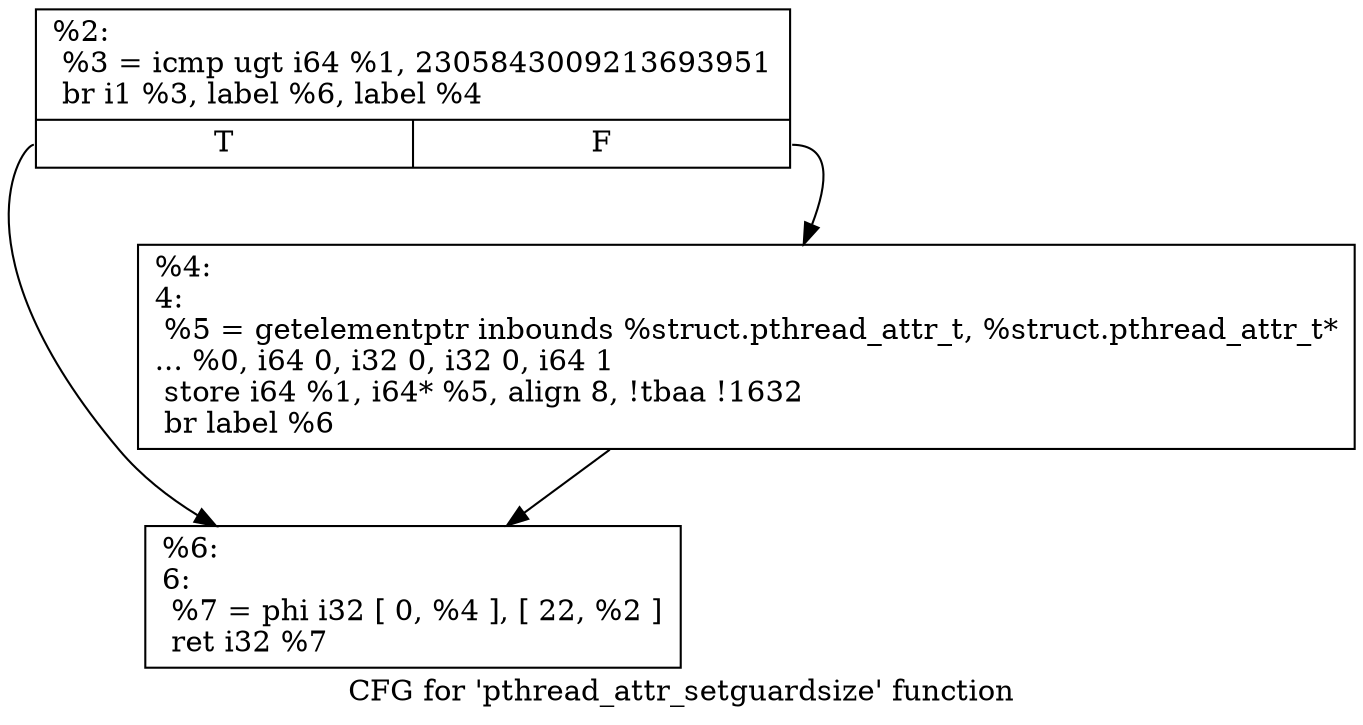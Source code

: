 digraph "CFG for 'pthread_attr_setguardsize' function" {
	label="CFG for 'pthread_attr_setguardsize' function";

	Node0x165d870 [shape=record,label="{%2:\l  %3 = icmp ugt i64 %1, 2305843009213693951\l  br i1 %3, label %6, label %4\l|{<s0>T|<s1>F}}"];
	Node0x165d870:s0 -> Node0x165da80;
	Node0x165d870:s1 -> Node0x165da30;
	Node0x165da30 [shape=record,label="{%4:\l4:                                                \l  %5 = getelementptr inbounds %struct.pthread_attr_t, %struct.pthread_attr_t*\l... %0, i64 0, i32 0, i32 0, i64 1\l  store i64 %1, i64* %5, align 8, !tbaa !1632\l  br label %6\l}"];
	Node0x165da30 -> Node0x165da80;
	Node0x165da80 [shape=record,label="{%6:\l6:                                                \l  %7 = phi i32 [ 0, %4 ], [ 22, %2 ]\l  ret i32 %7\l}"];
}
